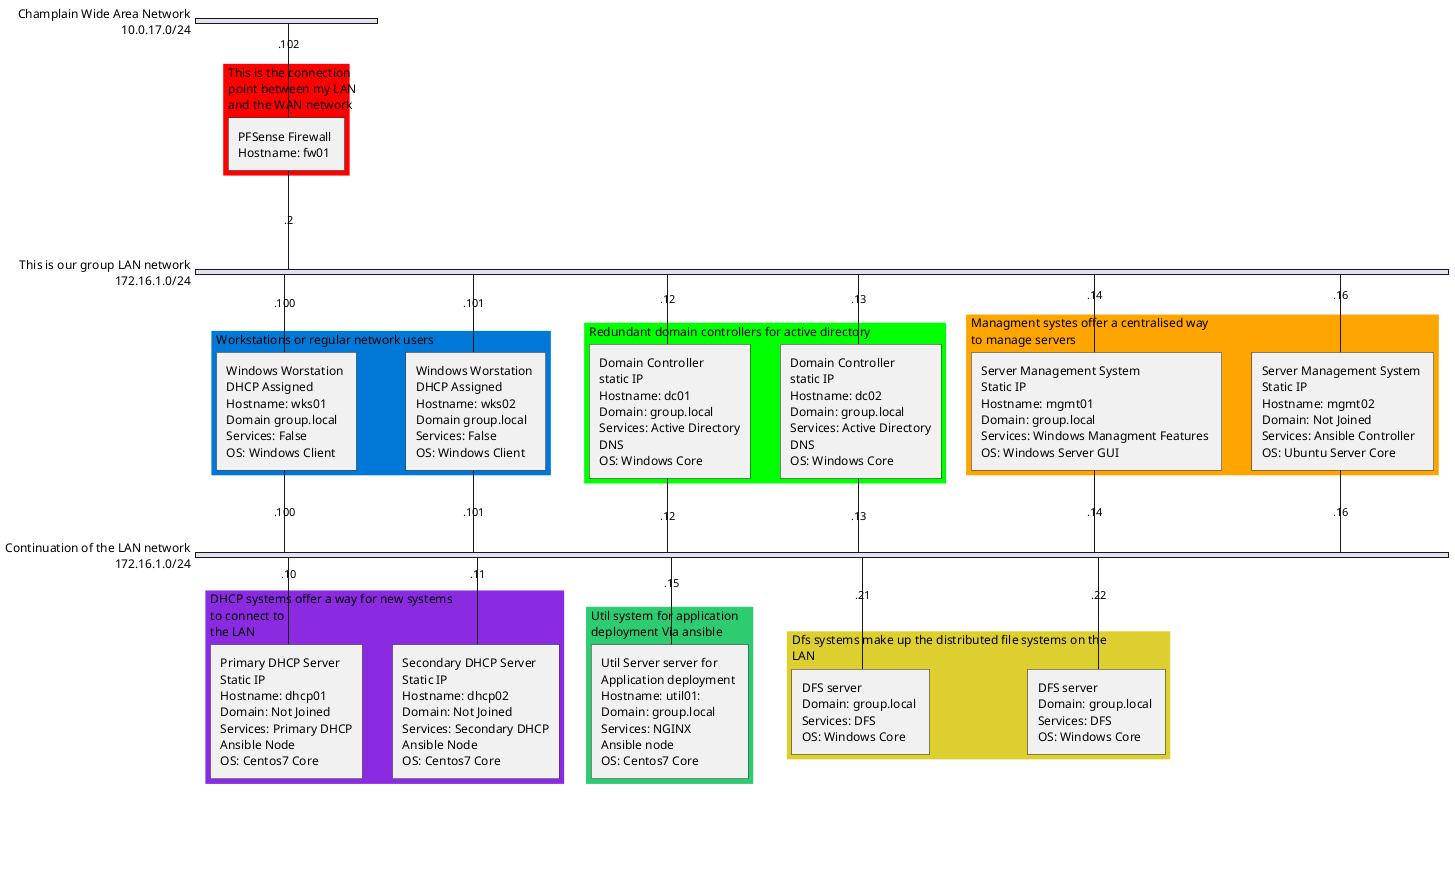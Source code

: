 @startuml Working Network Diagram
skinparam backgroundColor ##F0F0F0

nwdiag {
    
    network WAN {
        address = 10.0.17.0/24
        description = "Champlain Wide Area Network"

        // define group
        group firewall {
            color = "#FF0000";
            fw01 [address = ".102", description = "PFSense Firewall \nHostname: fw01 "]
            description = "This is the connection \npoint between my LAN \nand the WAN network"

        }
    }

    network LAN1 {
        address = 172.16.1.0/24
        description = "This is our group LAN network"
        fw01 [address = ".2"]

        // define group
        group workstations {
            description = "Workstations or regular network users"
            color = "#0078D7";
            wks01 [address = ".100", description = "Windows Worstation \nDHCP Assigned \nHostname: wks01 \nDomain group.local \nServices: False \nOS: Windows Client"]
            wks02 [address = ".101", description = "Windows Worstation \nDHCP Assigned \nHostname: wks02 \nDomain group.local \nServices: False \nOS: Windows Client"]
        }
        // define group
        group domaincontrollers {
            description = "Redundant domain controllers for active directory"
            color = "#00FF00";
            dc01 [address = ".12", description = "Domain Controller \nstatic IP \nHostname: dc01 \nDomain: group.local \nServices: Active Directory, DNS \nOS: Windows Core"]
            dc02 [address = ".13", description = "Domain Controller \nstatic IP \nHostname: dc02 \nDomain: group.local \nServices: Active Directory, DNS \nOS: Windows Core"]

        }
        // define group 
        group managmentsystems {
            description = "Managment systes offer a centralised way \nto manage servers"
            color = "#FFA500";
            mgmt01 [address = ".14", description = "Server Management System \nStatic IP \nHostname: mgmt01 \nDomain: group.local \nServices: Windows Managment Features \nOS: Windows Server GUI"]
            mgmt02 [address = ".16", description = "Server Management System \nStatic IP \nHostname: mgmt02 \nDomain: Not Joined \nServices: Ansible Controller \nOS: Ubuntu Server Core"]
        }
        
    }
    network LAN2 {
        address = 172.16.1.0/24
        description = "Continuation of the LAN network"
        wks01 [address = ".100"]
        wks02 [address = ".101"]
        dc01 [address = ".12"]
        dc02 [address = ".13"]
        mgmt01 [address = ".14"]
        mgmt02 [address = ".16"]



        // define group
        group dhcpsystems {
            description = "DHCP systems offer a way for new systems \nto connect to \nthe LAN"
            color = "#8A2BE2";
            dhcp01 [address = ".10", description = "Primary DHCP Server \nStatic IP \nHostname: dhcp01 \nDomain: Not Joined \nServices: Primary DHCP, Ansible Node \nOS: Centos7 Core"]
            dhcp02 [address = ".11", description = "Secondary DHCP Server \nStatic IP \nHostname: dhcp02 \nDomain: Not Joined \nServices: Secondary DHCP, Ansible Node \nOS: Centos7 Core"]

        }

        // define group 
        group util {
            description = "Util system for application \ndeployment Via ansible"
            color = "#2ECC71";
            util01 [address = ".15", description = "Util Server server for \nApplication deployment \nHostname: util01: \nDomain: group.local \nServices: NGINX, Ansible node \nOS: Centos7 Core"]
        }
        // define group
        group dfs {
            description = "Dfs systems make up the distributed file systems on the \nLAN"
            color = "#decf31";
            dfs01 [address =".21", description = "DFS server \nDomain: group.local \nServices: DFS \nOS: Windows Core"]
            dfs02 [address =".22", description = "DFS server \nDomain: group.local \nServices: DFS \nOS: Windows Core"]


        }
    }

    
}

@enduml